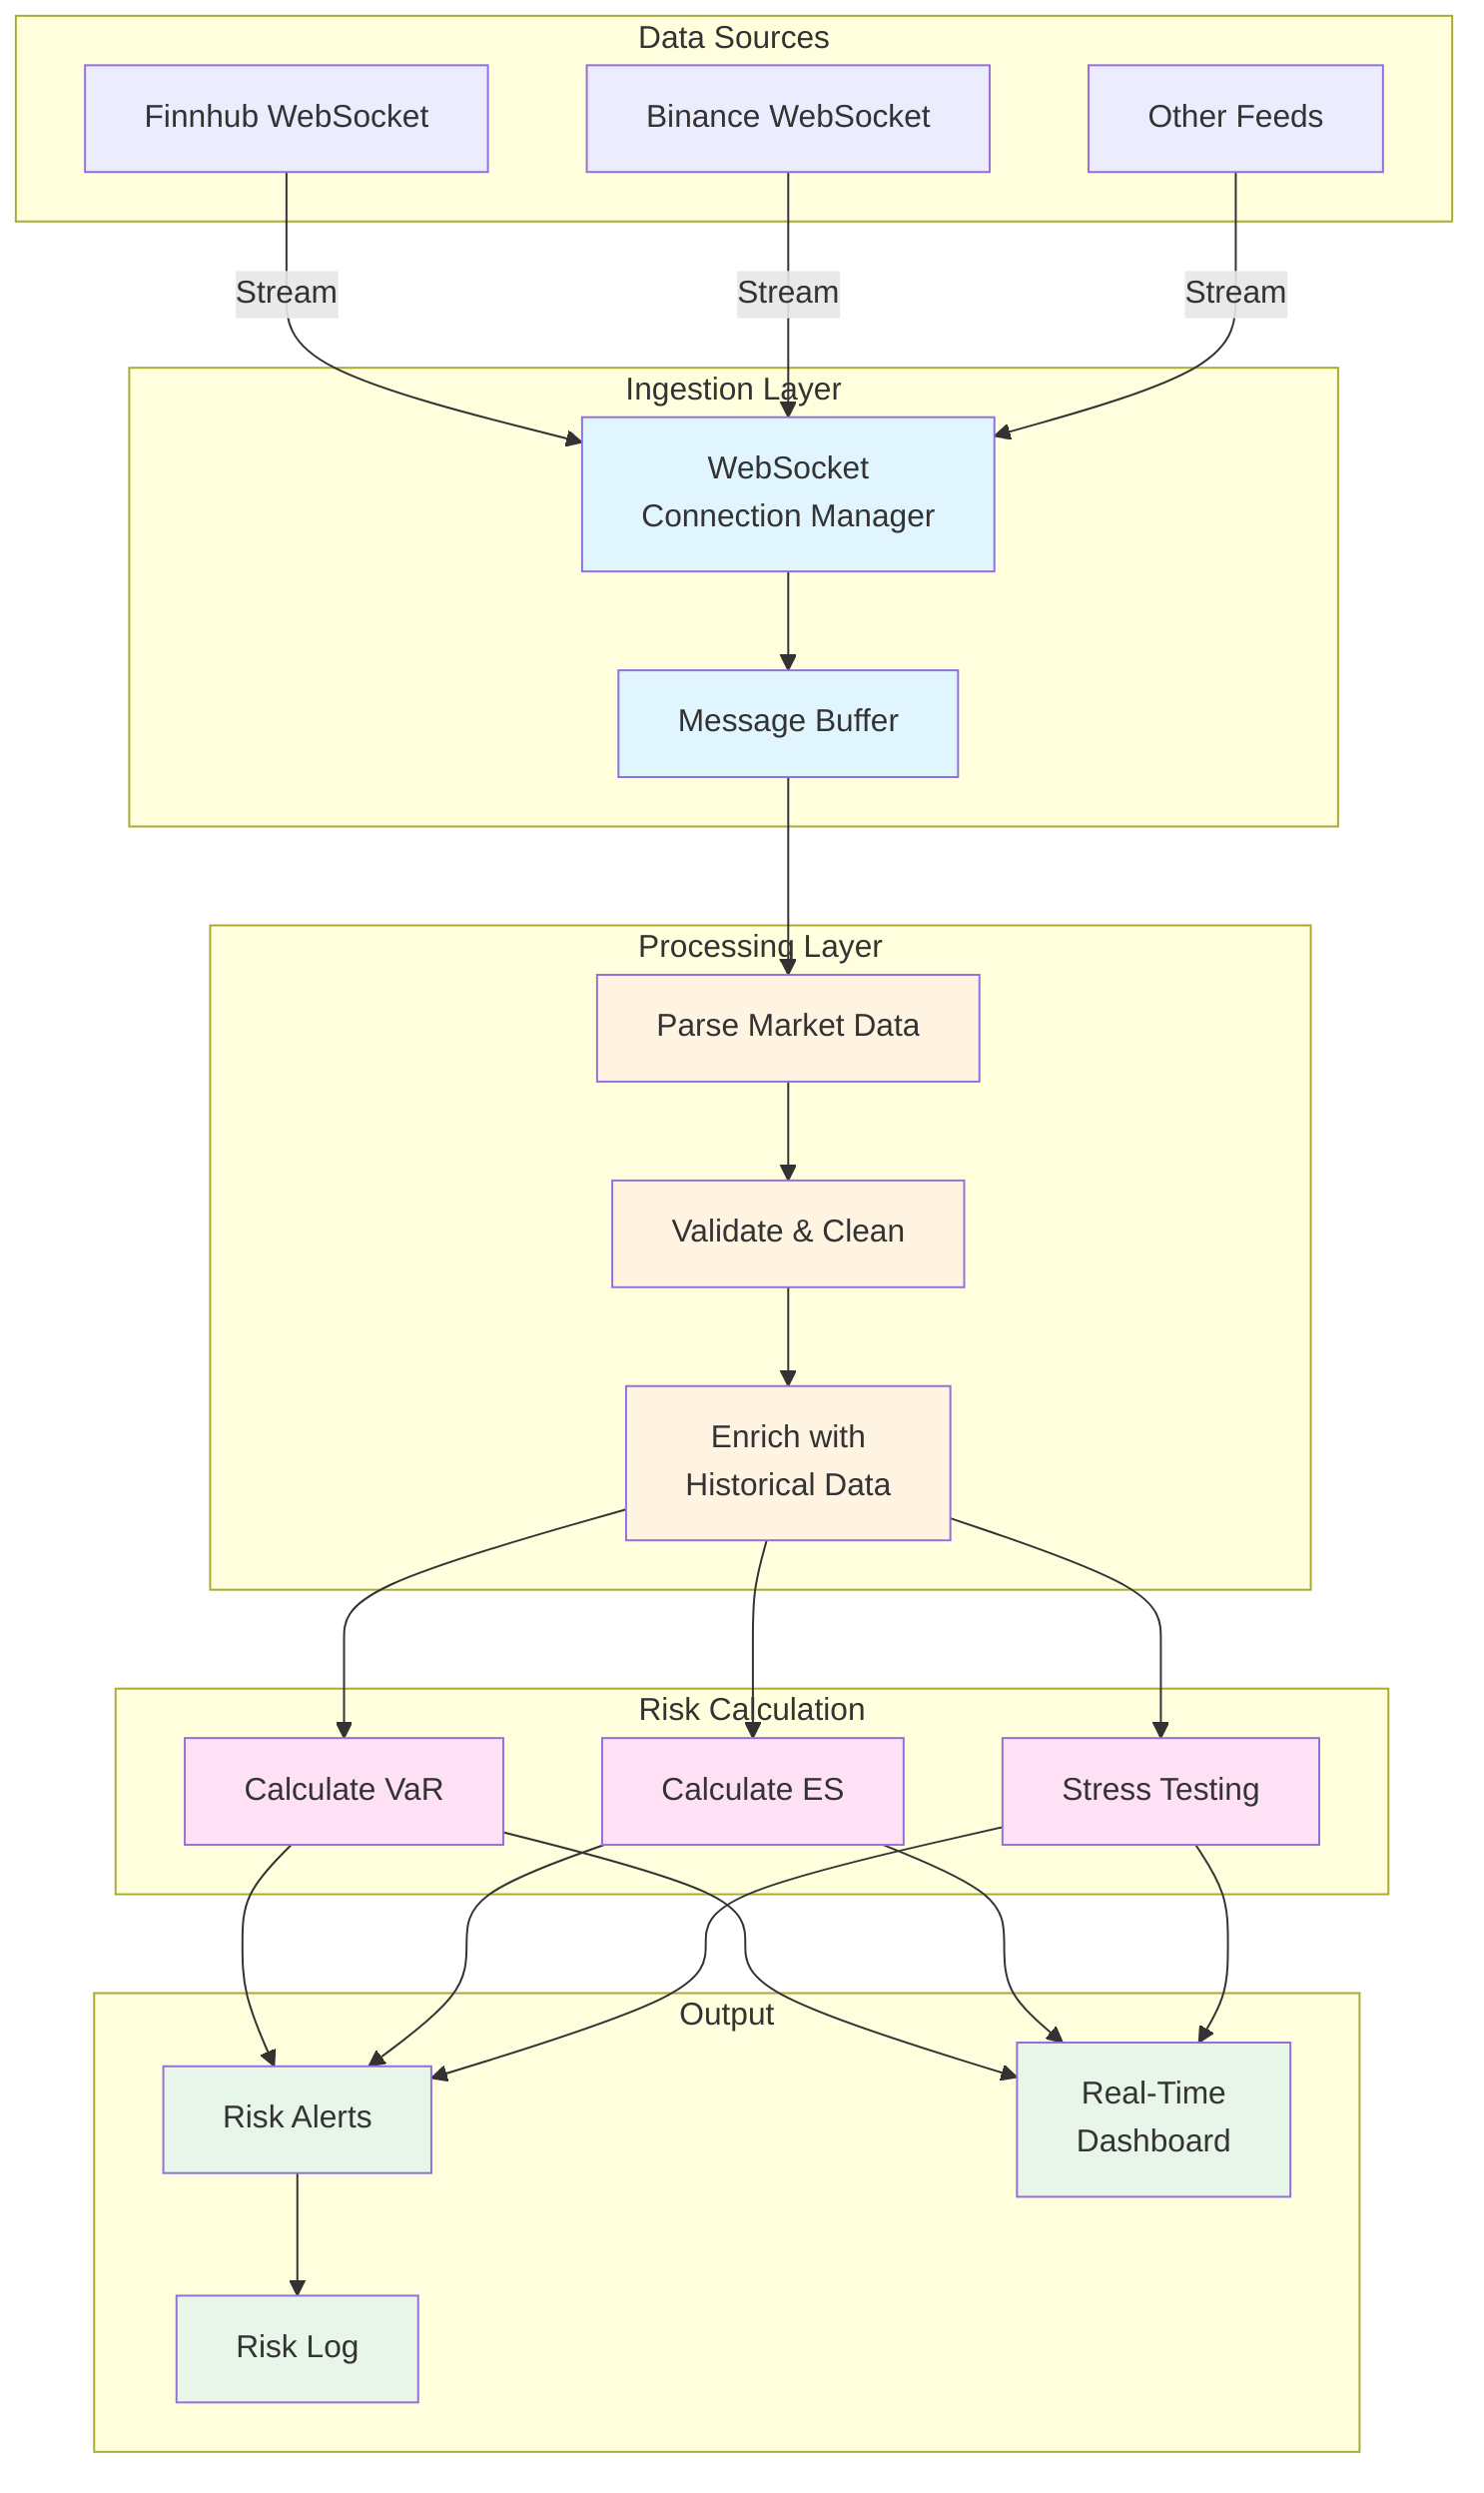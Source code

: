 graph TB
    subgraph "Data Sources"
        WS1[Finnhub WebSocket]
        WS2[Binance WebSocket]
        WS3[Other Feeds]
    end
    
    subgraph "Ingestion Layer"
        Connect[WebSocket<br/>Connection Manager]
        Buffer[Message Buffer]
    end
    
    subgraph "Processing Layer"
        Parse[Parse Market Data]
        Validate[Validate & Clean]
        Enrich[Enrich with<br/>Historical Data]
    end
    
    subgraph "Risk Calculation"
        VaR[Calculate VaR]
        ES[Calculate ES]
        Stress[Stress Testing]
    end
    
    subgraph "Output"
        Alerts[Risk Alerts]
        Dashboard[Real-Time<br/>Dashboard]
        Log[Risk Log]
    end
    
    WS1 -->|Stream| Connect
    WS2 -->|Stream| Connect
    WS3 -->|Stream| Connect
    Connect --> Buffer
    Buffer --> Parse
    Parse --> Validate
    Validate --> Enrich
    Enrich --> VaR
    Enrich --> ES
    Enrich --> Stress
    VaR --> Alerts
    ES --> Alerts
    Stress --> Alerts
    VaR --> Dashboard
    ES --> Dashboard
    Stress --> Dashboard
    Alerts --> Log
    
    style Connect fill:#e1f5ff
    style Buffer fill:#e1f5ff
    style Parse fill:#fff4e1
    style Validate fill:#fff4e1
    style Enrich fill:#fff4e1
    style VaR fill:#ffe1f5
    style ES fill:#ffe1f5
    style Stress fill:#ffe1f5
    style Alerts fill:#e8f5e9
    style Dashboard fill:#e8f5e9
    style Log fill:#e8f5e9
